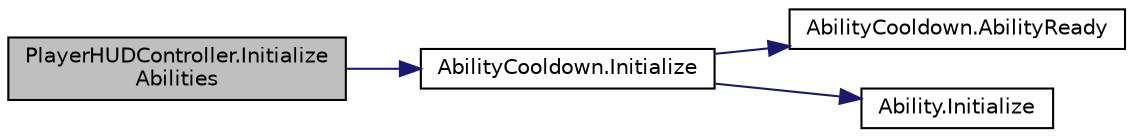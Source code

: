 digraph "PlayerHUDController.InitializeAbilities"
{
 // INTERACTIVE_SVG=YES
 // LATEX_PDF_SIZE
  edge [fontname="Helvetica",fontsize="10",labelfontname="Helvetica",labelfontsize="10"];
  node [fontname="Helvetica",fontsize="10",shape=record];
  rankdir="LR";
  Node1 [label="PlayerHUDController.Initialize\lAbilities",height=0.2,width=0.4,color="black", fillcolor="grey75", style="filled", fontcolor="black",tooltip=" "];
  Node1 -> Node2 [color="midnightblue",fontsize="10",style="solid",fontname="Helvetica"];
  Node2 [label="AbilityCooldown.Initialize",height=0.2,width=0.4,color="black", fillcolor="white", style="filled",URL="$class_ability_cooldown.html#aa01c150ac26f1694a1e174e152510094",tooltip="Initializes the current AbilityCooldown."];
  Node2 -> Node3 [color="midnightblue",fontsize="10",style="solid",fontname="Helvetica"];
  Node3 [label="AbilityCooldown.AbilityReady",height=0.2,width=0.4,color="black", fillcolor="white", style="filled",URL="$class_ability_cooldown.html#a2142f4ae1a75b2e88bd33d8553680a33",tooltip="This function is called whenever this ability is ready and you have enough mana."];
  Node2 -> Node4 [color="midnightblue",fontsize="10",style="solid",fontname="Helvetica"];
  Node4 [label="Ability.Initialize",height=0.2,width=0.4,color="black", fillcolor="white", style="filled",URL="$class_ability.html#a680fce4c2981c462afc82d28fe3958ef",tooltip=" "];
}
